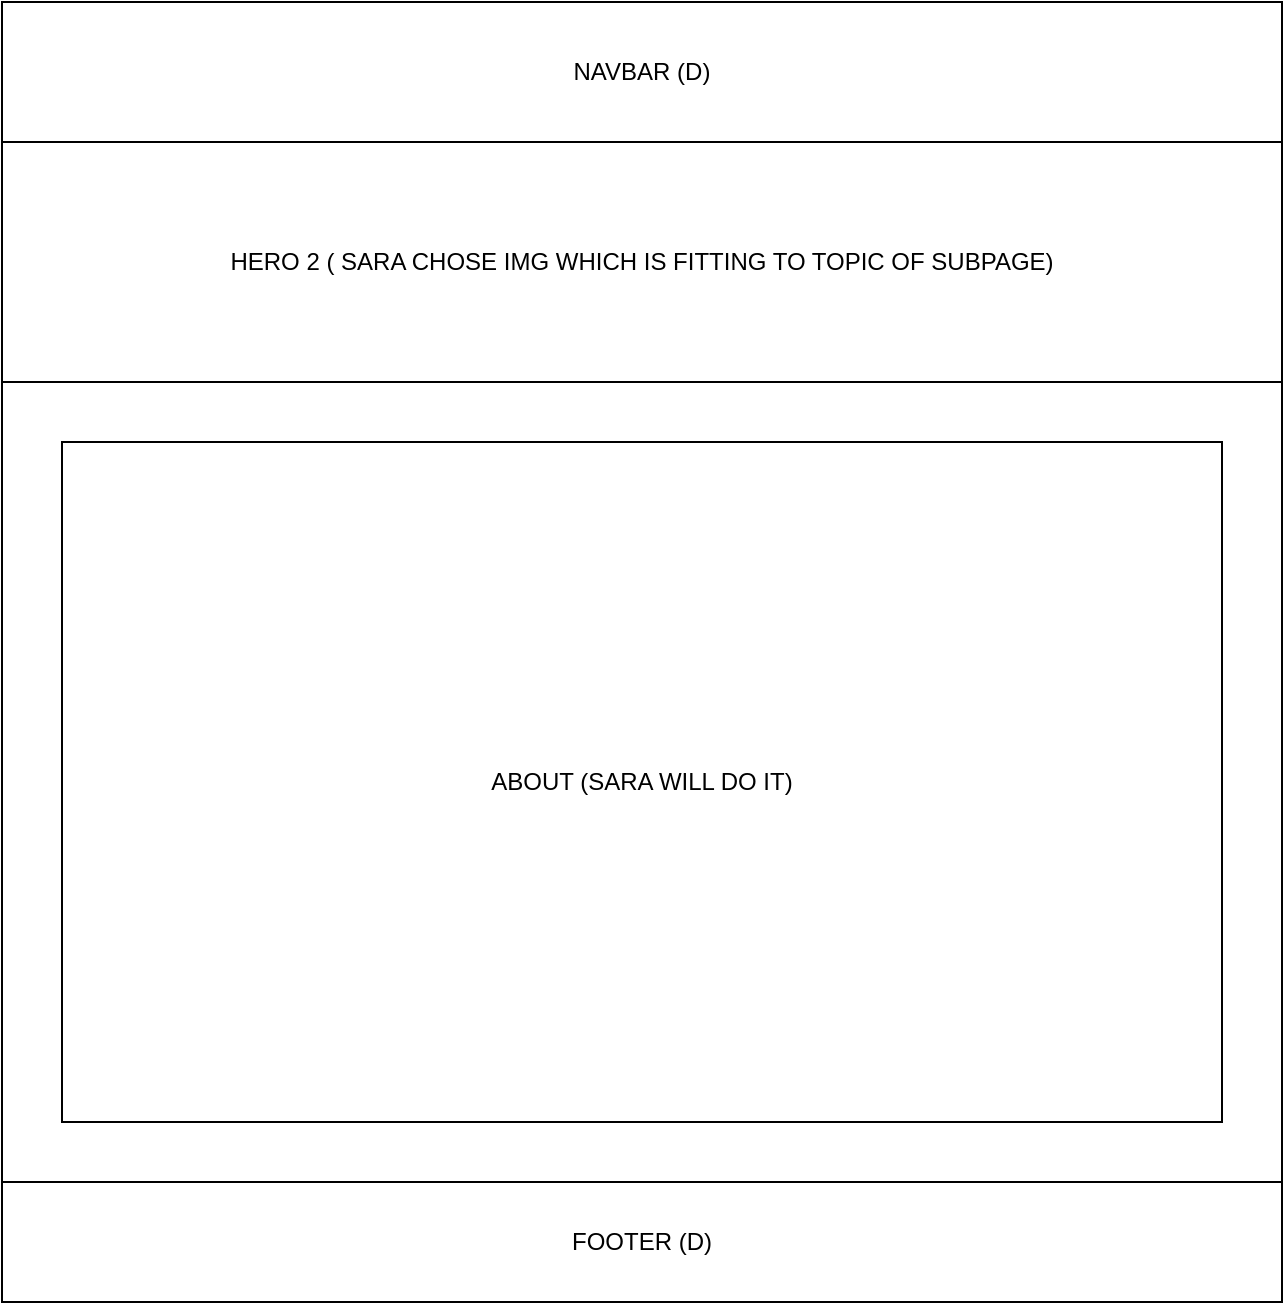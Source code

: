 <mxfile>
    <diagram id="R-JgT0WeHQwo02-B71Rg" name="Page-1">
        <mxGraphModel dx="650" dy="647" grid="1" gridSize="10" guides="1" tooltips="1" connect="1" arrows="1" fold="1" page="1" pageScale="1" pageWidth="827" pageHeight="1169" math="0" shadow="0">
            <root>
                <mxCell id="0"/>
                <mxCell id="1" parent="0"/>
                <mxCell id="2" value="NAVBAR (D)" style="rounded=0;whiteSpace=wrap;html=1;" parent="1" vertex="1">
                    <mxGeometry x="10" width="640" height="70" as="geometry"/>
                </mxCell>
                <mxCell id="3" value="HERO 2 ( SARA CHOSE IMG WHICH IS FITTING TO TOPIC OF SUBPAGE)" style="rounded=0;whiteSpace=wrap;html=1;" parent="1" vertex="1">
                    <mxGeometry x="10" y="70" width="640" height="120" as="geometry"/>
                </mxCell>
                <mxCell id="5" value="" style="rounded=0;whiteSpace=wrap;html=1;" parent="1" vertex="1">
                    <mxGeometry x="10" y="190" width="640" height="460" as="geometry"/>
                </mxCell>
                <mxCell id="6" value="ABOUT (SARA WILL DO IT)" style="rounded=0;whiteSpace=wrap;html=1;" parent="1" vertex="1">
                    <mxGeometry x="40" y="220" width="580" height="340" as="geometry"/>
                </mxCell>
                <mxCell id="7" value="FOOTER (D)" style="rounded=0;whiteSpace=wrap;html=1;" parent="1" vertex="1">
                    <mxGeometry x="10" y="590" width="640" height="60" as="geometry"/>
                </mxCell>
            </root>
        </mxGraphModel>
    </diagram>
</mxfile>
